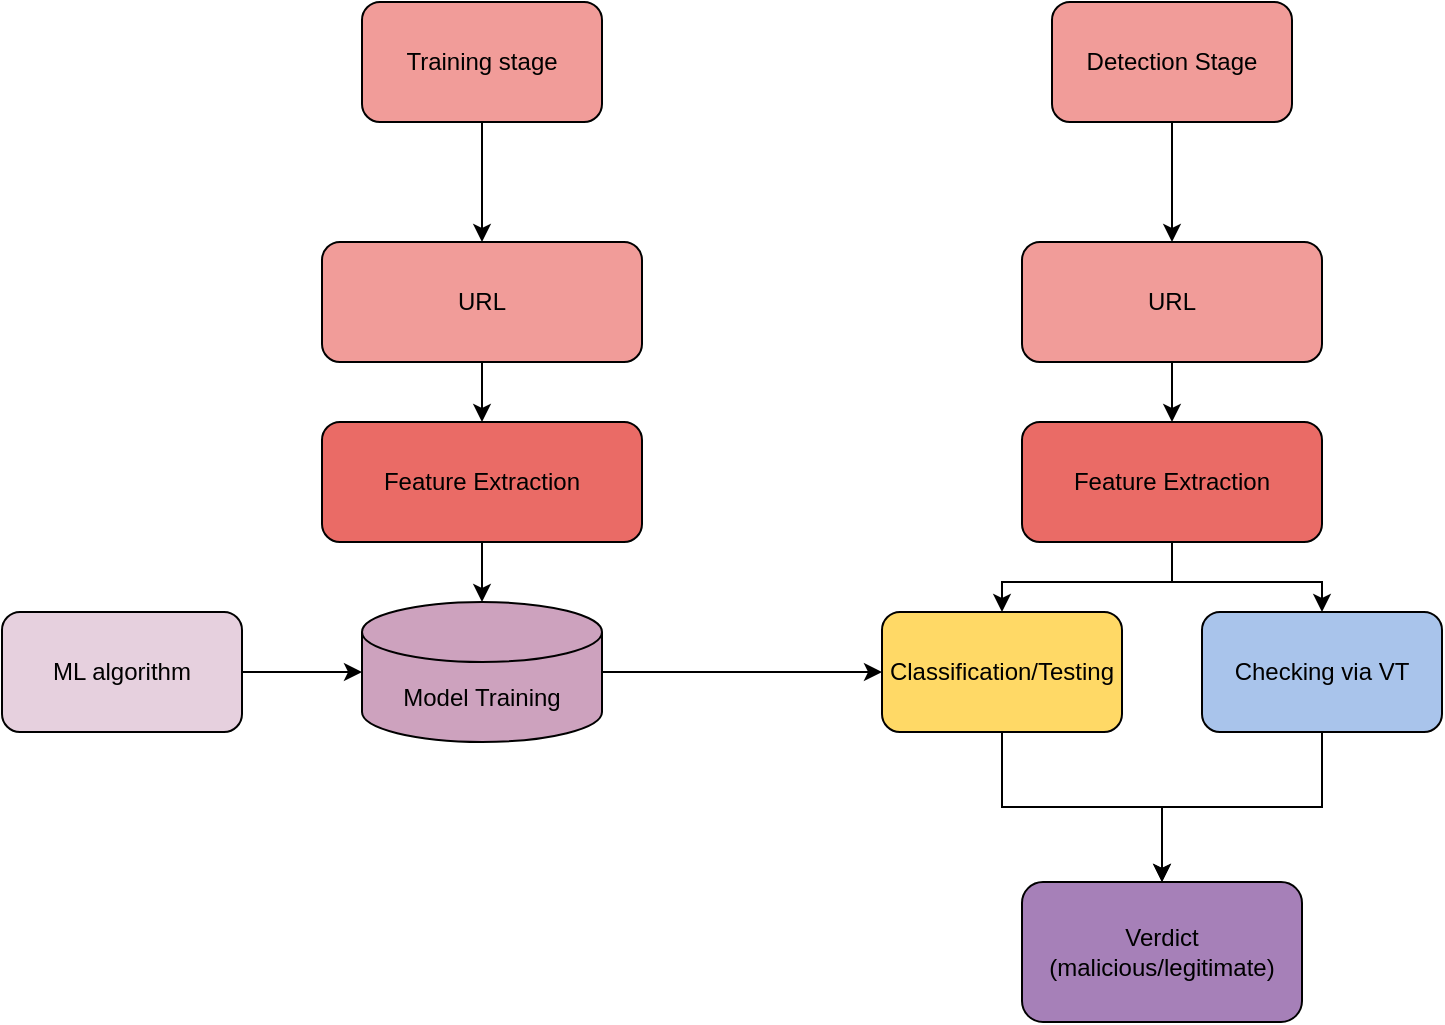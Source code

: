 <mxfile version="26.0.8">
  <diagram name="Strona-1" id="0R6AnIUHgZGYWUxz4fdb">
    <mxGraphModel dx="2312" dy="713" grid="1" gridSize="10" guides="1" tooltips="1" connect="1" arrows="1" fold="1" page="1" pageScale="1" pageWidth="827" pageHeight="1169" math="0" shadow="0">
      <root>
        <mxCell id="0" />
        <mxCell id="1" parent="0" />
        <mxCell id="Qq7uo0nVKQWr4Xk_vDtd-2" value="Training stage" style="rounded=1;whiteSpace=wrap;html=1;fillColor=light-dark(#F19C99,var(--ge-dark-color, #121212));" vertex="1" parent="1">
          <mxGeometry x="130" y="190" width="120" height="60" as="geometry" />
        </mxCell>
        <mxCell id="Qq7uo0nVKQWr4Xk_vDtd-3" value="" style="endArrow=classic;html=1;rounded=0;exitX=0.5;exitY=1;exitDx=0;exitDy=0;" edge="1" parent="1" source="Qq7uo0nVKQWr4Xk_vDtd-2" target="Qq7uo0nVKQWr4Xk_vDtd-4">
          <mxGeometry width="50" height="50" relative="1" as="geometry">
            <mxPoint x="380" y="600" as="sourcePoint" />
            <mxPoint x="190" y="330" as="targetPoint" />
          </mxGeometry>
        </mxCell>
        <mxCell id="Qq7uo0nVKQWr4Xk_vDtd-13" style="edgeStyle=orthogonalEdgeStyle;rounded=0;orthogonalLoop=1;jettySize=auto;html=1;entryX=0.5;entryY=0;entryDx=0;entryDy=0;" edge="1" parent="1" source="Qq7uo0nVKQWr4Xk_vDtd-4" target="Qq7uo0nVKQWr4Xk_vDtd-5">
          <mxGeometry relative="1" as="geometry" />
        </mxCell>
        <mxCell id="Qq7uo0nVKQWr4Xk_vDtd-4" value="URL" style="rounded=1;whiteSpace=wrap;html=1;fillColor=light-dark(#F19C99,var(--ge-dark-color, #121212));" vertex="1" parent="1">
          <mxGeometry x="110" y="310" width="160" height="60" as="geometry" />
        </mxCell>
        <mxCell id="Qq7uo0nVKQWr4Xk_vDtd-5" value="Feature Extraction" style="rounded=1;whiteSpace=wrap;html=1;fillColor=light-dark(#EA6B66,var(--ge-dark-color, #121212));" vertex="1" parent="1">
          <mxGeometry x="110" y="400" width="160" height="60" as="geometry" />
        </mxCell>
        <mxCell id="Qq7uo0nVKQWr4Xk_vDtd-22" style="edgeStyle=orthogonalEdgeStyle;rounded=0;orthogonalLoop=1;jettySize=auto;html=1;entryX=0;entryY=0.5;entryDx=0;entryDy=0;" edge="1" parent="1" source="Qq7uo0nVKQWr4Xk_vDtd-6" target="Qq7uo0nVKQWr4Xk_vDtd-17">
          <mxGeometry relative="1" as="geometry" />
        </mxCell>
        <mxCell id="Qq7uo0nVKQWr4Xk_vDtd-6" value="Model Training" style="shape=cylinder3;whiteSpace=wrap;html=1;boundedLbl=1;backgroundOutline=1;size=15;fillColor=light-dark(#CDA2BE,var(--ge-dark-color, #121212));" vertex="1" parent="1">
          <mxGeometry x="130" y="490" width="120" height="70" as="geometry" />
        </mxCell>
        <mxCell id="Qq7uo0nVKQWr4Xk_vDtd-10" value="ML algorithm" style="rounded=1;whiteSpace=wrap;html=1;fillColor=light-dark(#E6D0DE,var(--ge-dark-color, #121212));" vertex="1" parent="1">
          <mxGeometry x="-50" y="495" width="120" height="60" as="geometry" />
        </mxCell>
        <mxCell id="Qq7uo0nVKQWr4Xk_vDtd-11" style="edgeStyle=orthogonalEdgeStyle;rounded=0;orthogonalLoop=1;jettySize=auto;html=1;entryX=0;entryY=0.5;entryDx=0;entryDy=0;entryPerimeter=0;" edge="1" parent="1" source="Qq7uo0nVKQWr4Xk_vDtd-10" target="Qq7uo0nVKQWr4Xk_vDtd-6">
          <mxGeometry relative="1" as="geometry" />
        </mxCell>
        <mxCell id="Qq7uo0nVKQWr4Xk_vDtd-12" style="edgeStyle=orthogonalEdgeStyle;rounded=0;orthogonalLoop=1;jettySize=auto;html=1;entryX=0.5;entryY=0;entryDx=0;entryDy=0;entryPerimeter=0;" edge="1" parent="1" source="Qq7uo0nVKQWr4Xk_vDtd-5" target="Qq7uo0nVKQWr4Xk_vDtd-6">
          <mxGeometry relative="1" as="geometry" />
        </mxCell>
        <mxCell id="Qq7uo0nVKQWr4Xk_vDtd-18" style="edgeStyle=orthogonalEdgeStyle;rounded=0;orthogonalLoop=1;jettySize=auto;html=1;entryX=0.5;entryY=0;entryDx=0;entryDy=0;" edge="1" parent="1" source="Qq7uo0nVKQWr4Xk_vDtd-14" target="Qq7uo0nVKQWr4Xk_vDtd-15">
          <mxGeometry relative="1" as="geometry" />
        </mxCell>
        <mxCell id="Qq7uo0nVKQWr4Xk_vDtd-14" value="Detection Stage" style="rounded=1;whiteSpace=wrap;html=1;fillColor=light-dark(#F19C99,var(--ge-dark-color, #121212));" vertex="1" parent="1">
          <mxGeometry x="475" y="190" width="120" height="60" as="geometry" />
        </mxCell>
        <mxCell id="Qq7uo0nVKQWr4Xk_vDtd-19" style="edgeStyle=orthogonalEdgeStyle;rounded=0;orthogonalLoop=1;jettySize=auto;html=1;entryX=0.5;entryY=0;entryDx=0;entryDy=0;" edge="1" parent="1" source="Qq7uo0nVKQWr4Xk_vDtd-15" target="Qq7uo0nVKQWr4Xk_vDtd-16">
          <mxGeometry relative="1" as="geometry" />
        </mxCell>
        <mxCell id="Qq7uo0nVKQWr4Xk_vDtd-15" value="URL" style="rounded=1;whiteSpace=wrap;html=1;fillColor=light-dark(#F19C99,var(--ge-dark-color, #121212));" vertex="1" parent="1">
          <mxGeometry x="460" y="310" width="150" height="60" as="geometry" />
        </mxCell>
        <mxCell id="Qq7uo0nVKQWr4Xk_vDtd-20" style="edgeStyle=orthogonalEdgeStyle;rounded=0;orthogonalLoop=1;jettySize=auto;html=1;entryX=0.5;entryY=0;entryDx=0;entryDy=0;" edge="1" parent="1" source="Qq7uo0nVKQWr4Xk_vDtd-16" target="Qq7uo0nVKQWr4Xk_vDtd-17">
          <mxGeometry relative="1" as="geometry" />
        </mxCell>
        <mxCell id="Qq7uo0nVKQWr4Xk_vDtd-24" style="edgeStyle=orthogonalEdgeStyle;rounded=0;orthogonalLoop=1;jettySize=auto;html=1;exitX=0.5;exitY=1;exitDx=0;exitDy=0;entryX=0.5;entryY=0;entryDx=0;entryDy=0;" edge="1" parent="1" source="Qq7uo0nVKQWr4Xk_vDtd-16" target="Qq7uo0nVKQWr4Xk_vDtd-23">
          <mxGeometry relative="1" as="geometry" />
        </mxCell>
        <mxCell id="Qq7uo0nVKQWr4Xk_vDtd-16" value="Feature Extraction" style="rounded=1;whiteSpace=wrap;html=1;fillColor=light-dark(#EA6B66,var(--ge-dark-color, #121212));" vertex="1" parent="1">
          <mxGeometry x="460" y="400" width="150" height="60" as="geometry" />
        </mxCell>
        <mxCell id="Qq7uo0nVKQWr4Xk_vDtd-26" style="edgeStyle=orthogonalEdgeStyle;rounded=0;orthogonalLoop=1;jettySize=auto;html=1;entryX=0.5;entryY=0;entryDx=0;entryDy=0;" edge="1" parent="1" source="Qq7uo0nVKQWr4Xk_vDtd-17" target="Qq7uo0nVKQWr4Xk_vDtd-25">
          <mxGeometry relative="1" as="geometry" />
        </mxCell>
        <mxCell id="Qq7uo0nVKQWr4Xk_vDtd-17" value="Classification/Testing" style="rounded=1;whiteSpace=wrap;html=1;fillColor=light-dark(#FFD966,var(--ge-dark-color, #121212));" vertex="1" parent="1">
          <mxGeometry x="390" y="495" width="120" height="60" as="geometry" />
        </mxCell>
        <mxCell id="Qq7uo0nVKQWr4Xk_vDtd-27" style="edgeStyle=orthogonalEdgeStyle;rounded=0;orthogonalLoop=1;jettySize=auto;html=1;entryX=0.5;entryY=0;entryDx=0;entryDy=0;" edge="1" parent="1" source="Qq7uo0nVKQWr4Xk_vDtd-23" target="Qq7uo0nVKQWr4Xk_vDtd-25">
          <mxGeometry relative="1" as="geometry" />
        </mxCell>
        <mxCell id="Qq7uo0nVKQWr4Xk_vDtd-23" value="Checking via VT" style="rounded=1;whiteSpace=wrap;html=1;fillColor=light-dark(#A9C4EB,var(--ge-dark-color, #121212));" vertex="1" parent="1">
          <mxGeometry x="550" y="495" width="120" height="60" as="geometry" />
        </mxCell>
        <mxCell id="Qq7uo0nVKQWr4Xk_vDtd-25" value="Verdict (malicious/legitimate)" style="rounded=1;whiteSpace=wrap;html=1;fillColor=light-dark(#A680B8,var(--ge-dark-color, #121212));" vertex="1" parent="1">
          <mxGeometry x="460" y="630" width="140" height="70" as="geometry" />
        </mxCell>
      </root>
    </mxGraphModel>
  </diagram>
</mxfile>
